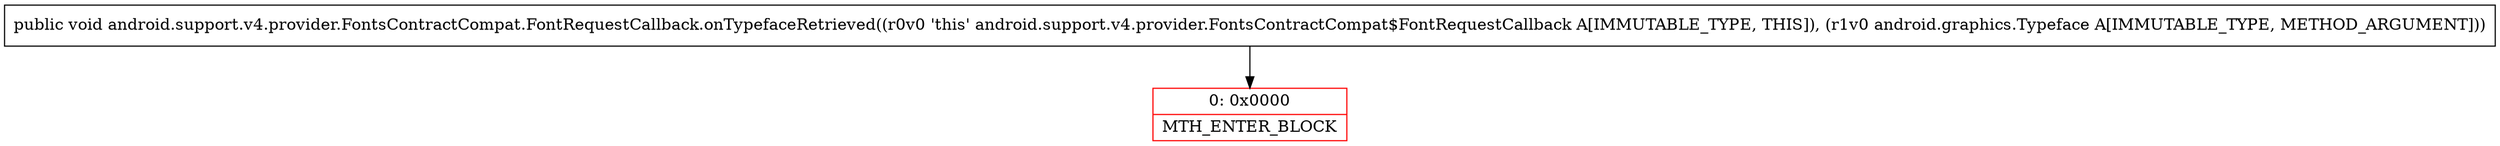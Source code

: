 digraph "CFG forandroid.support.v4.provider.FontsContractCompat.FontRequestCallback.onTypefaceRetrieved(Landroid\/graphics\/Typeface;)V" {
subgraph cluster_Region_83233691 {
label = "R(0)";
node [shape=record,color=blue];
}
Node_0 [shape=record,color=red,label="{0\:\ 0x0000|MTH_ENTER_BLOCK\l}"];
MethodNode[shape=record,label="{public void android.support.v4.provider.FontsContractCompat.FontRequestCallback.onTypefaceRetrieved((r0v0 'this' android.support.v4.provider.FontsContractCompat$FontRequestCallback A[IMMUTABLE_TYPE, THIS]), (r1v0 android.graphics.Typeface A[IMMUTABLE_TYPE, METHOD_ARGUMENT])) }"];
MethodNode -> Node_0;
}

